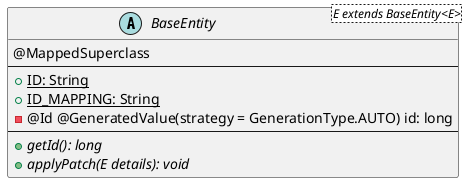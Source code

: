@startuml BaseEntity

abstract class BaseEntity<E extends BaseEntity<E>> {
  @MappedSuperclass
  --
  + {static} ID: String
  + {static} ID_MAPPING: String
  - @Id @GeneratedValue(strategy = GenerationType.AUTO) id: long
  --
}
BaseEntity : + {abstract} getId(): long
BaseEntity : + {abstract} applyPatch(E details): void

@enduml